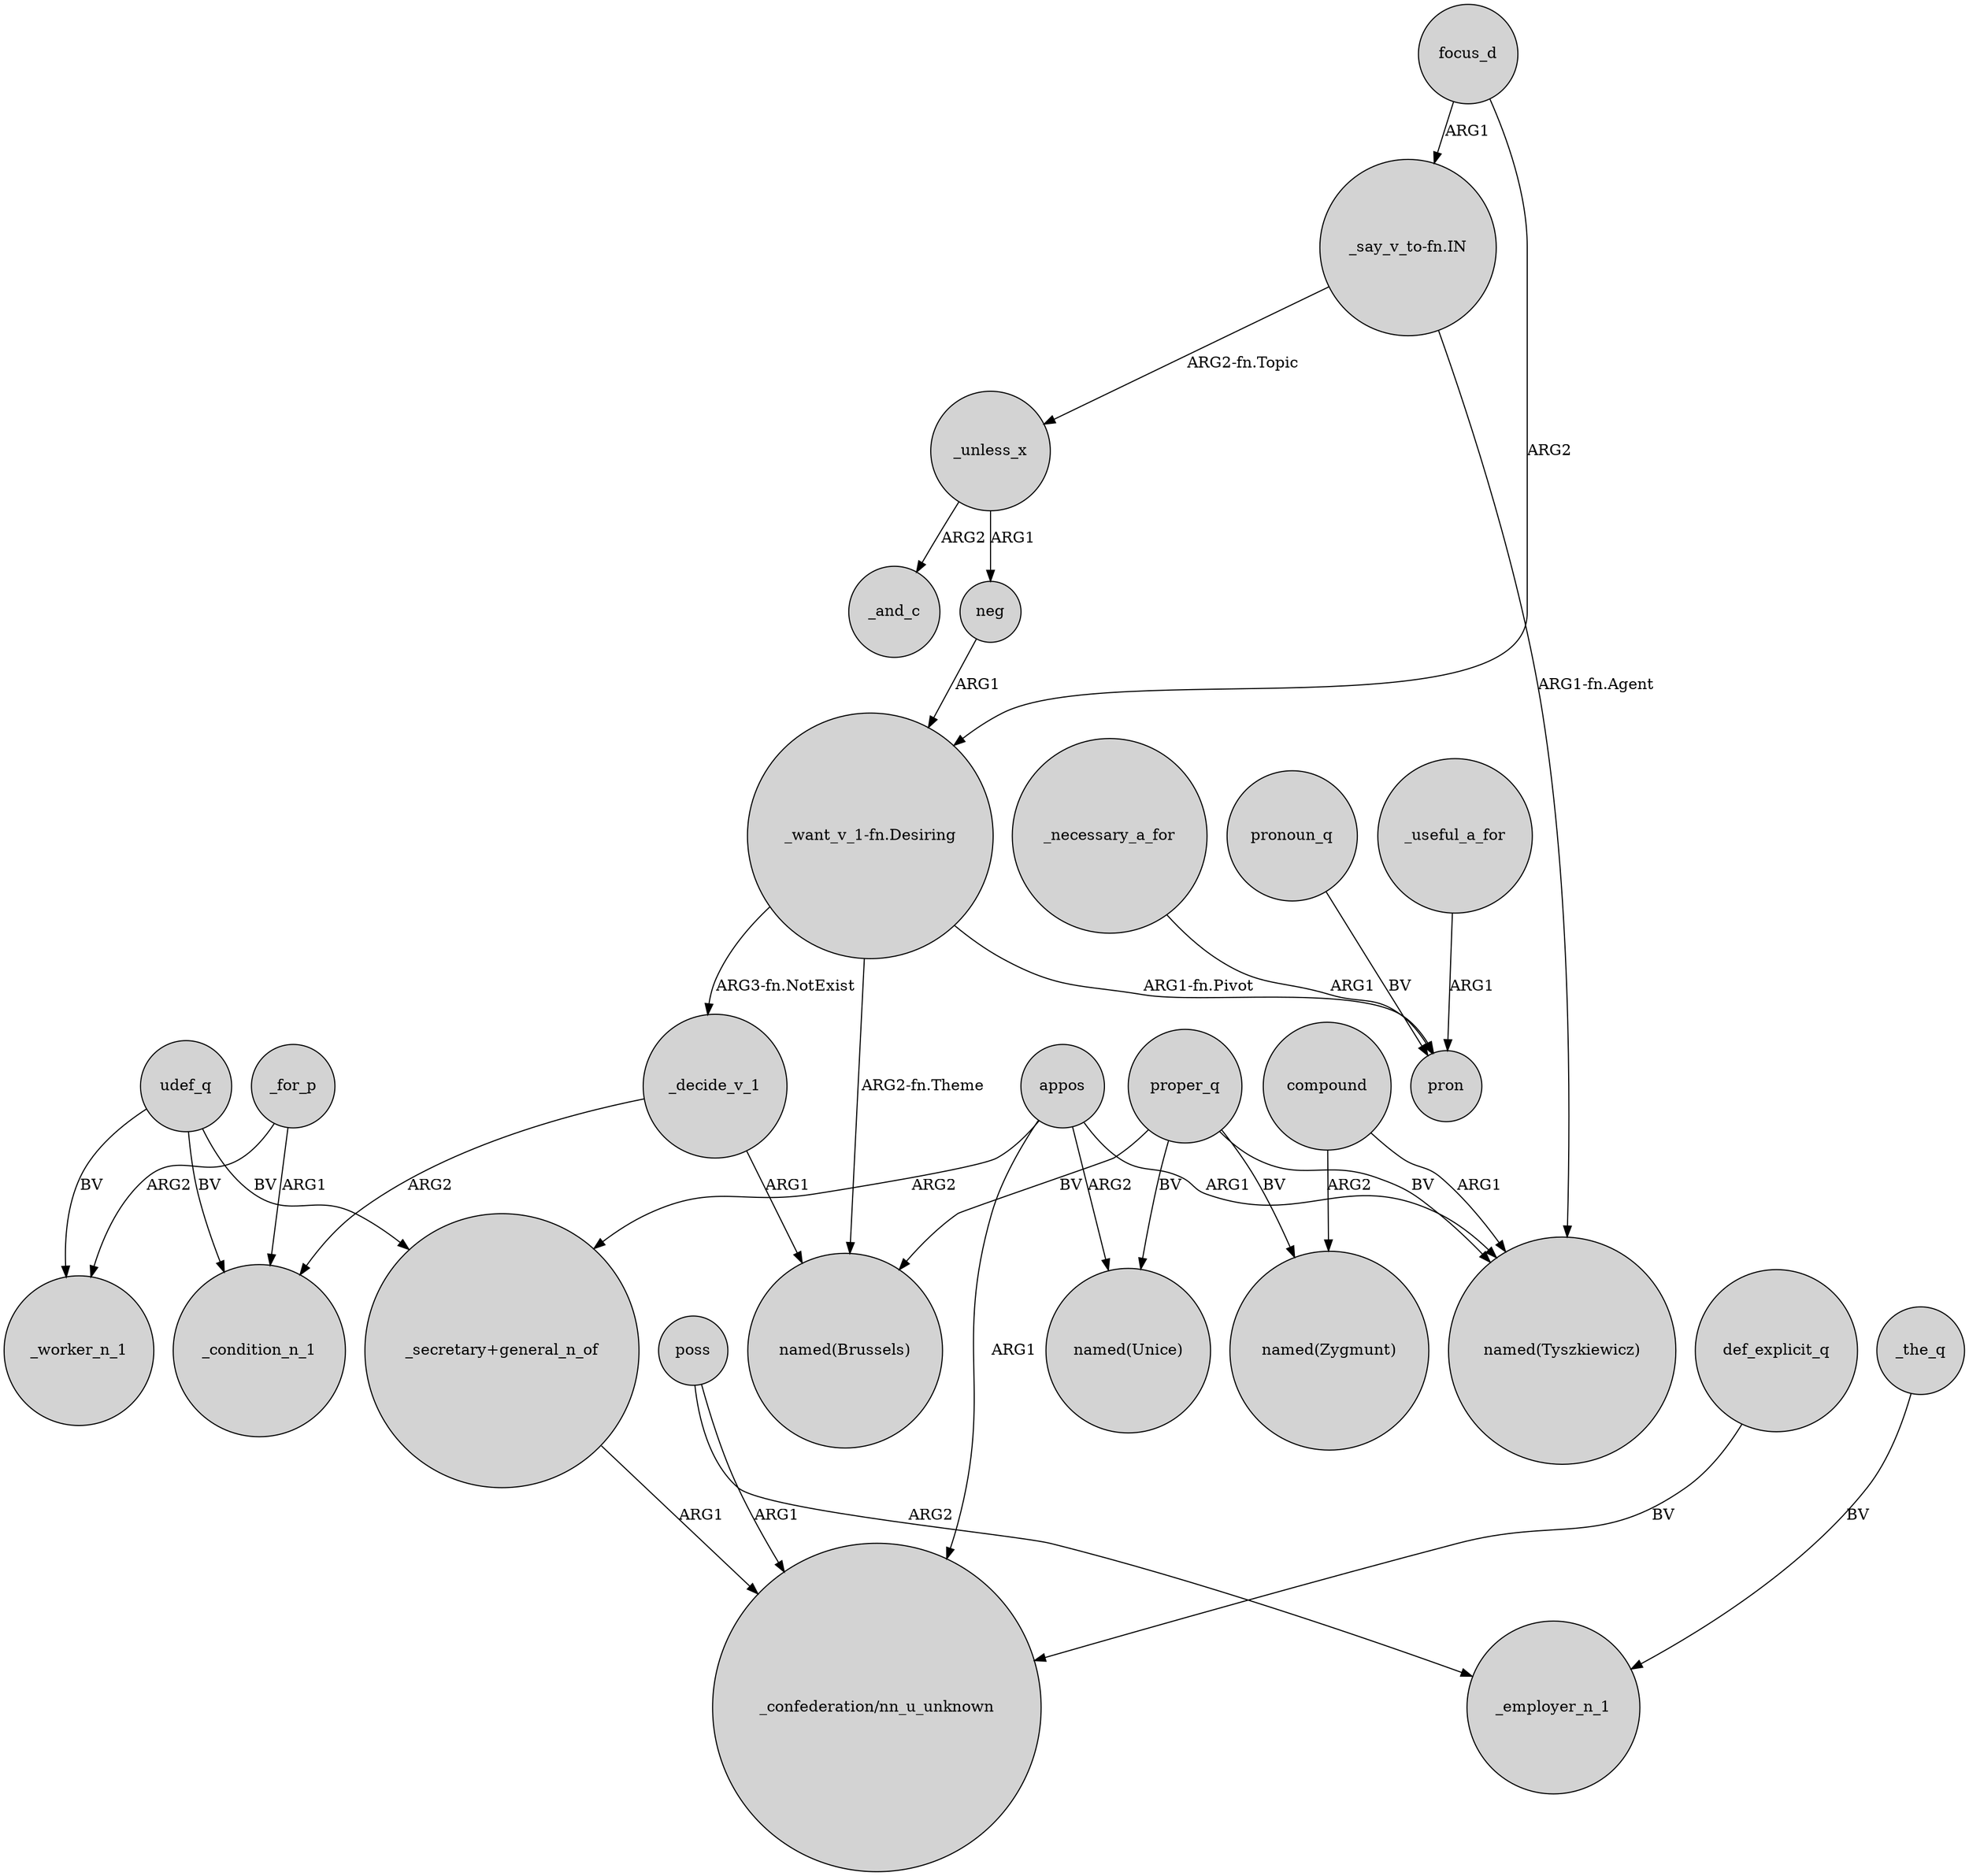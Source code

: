 digraph {
	node [shape=circle style=filled]
	proper_q -> "named(Unice)" [label=BV]
	"_say_v_to-fn.IN" -> "named(Tyszkiewicz)" [label="ARG1-fn.Agent"]
	proper_q -> "named(Zygmunt)" [label=BV]
	poss -> _employer_n_1 [label=ARG2]
	"_want_v_1-fn.Desiring" -> _decide_v_1 [label="ARG3-fn.NotExist"]
	_necessary_a_for -> pron [label=ARG1]
	_decide_v_1 -> _condition_n_1 [label=ARG2]
	appos -> "named(Unice)" [label=ARG2]
	"_want_v_1-fn.Desiring" -> "named(Brussels)" [label="ARG2-fn.Theme"]
	udef_q -> _worker_n_1 [label=BV]
	poss -> "_confederation/nn_u_unknown" [label=ARG1]
	"_want_v_1-fn.Desiring" -> pron [label="ARG1-fn.Pivot"]
	compound -> "named(Zygmunt)" [label=ARG2]
	def_explicit_q -> "_confederation/nn_u_unknown" [label=BV]
	_decide_v_1 -> "named(Brussels)" [label=ARG1]
	"_say_v_to-fn.IN" -> _unless_x [label="ARG2-fn.Topic"]
	udef_q -> _condition_n_1 [label=BV]
	pronoun_q -> pron [label=BV]
	focus_d -> "_want_v_1-fn.Desiring" [label=ARG2]
	proper_q -> "named(Brussels)" [label=BV]
	_for_p -> _condition_n_1 [label=ARG1]
	appos -> "named(Tyszkiewicz)" [label=ARG1]
	_unless_x -> neg [label=ARG1]
	_useful_a_for -> pron [label=ARG1]
	_unless_x -> _and_c [label=ARG2]
	_for_p -> _worker_n_1 [label=ARG2]
	udef_q -> "_secretary+general_n_of" [label=BV]
	appos -> "_secretary+general_n_of" [label=ARG2]
	proper_q -> "named(Tyszkiewicz)" [label=BV]
	neg -> "_want_v_1-fn.Desiring" [label=ARG1]
	compound -> "named(Tyszkiewicz)" [label=ARG1]
	appos -> "_confederation/nn_u_unknown" [label=ARG1]
	focus_d -> "_say_v_to-fn.IN" [label=ARG1]
	"_secretary+general_n_of" -> "_confederation/nn_u_unknown" [label=ARG1]
	_the_q -> _employer_n_1 [label=BV]
}

